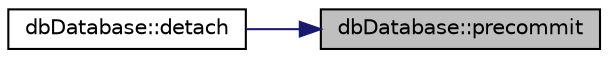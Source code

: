 digraph "dbDatabase::precommit"
{
 // INTERACTIVE_SVG=YES
 // LATEX_PDF_SIZE
  edge [fontname="Helvetica",fontsize="10",labelfontname="Helvetica",labelfontsize="10"];
  node [fontname="Helvetica",fontsize="10",shape=record];
  rankdir="RL";
  Node1 [label="dbDatabase::precommit",height=0.2,width=0.4,color="black", fillcolor="grey75", style="filled", fontcolor="black",tooltip=" "];
  Node1 -> Node2 [dir="back",color="midnightblue",fontsize="10",style="solid",fontname="Helvetica"];
  Node2 [label="dbDatabase::detach",height=0.2,width=0.4,color="black", fillcolor="white", style="filled",URL="$classdbDatabase.html#a68de6c9acf521dd39c565a0851fed9c9",tooltip=" "];
}

